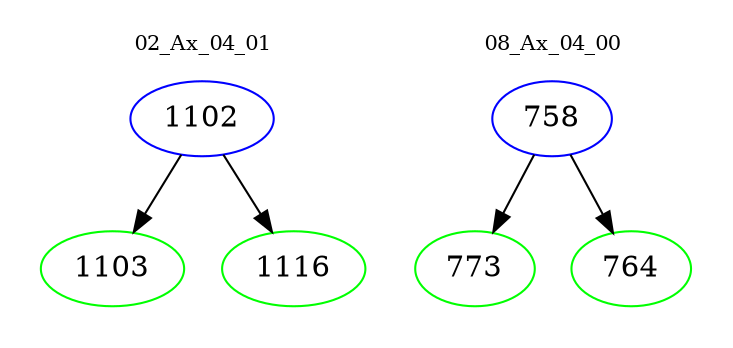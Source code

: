digraph{
subgraph cluster_0 {
color = white
label = "02_Ax_04_01";
fontsize=10;
T0_1102 [label="1102", color="blue"]
T0_1102 -> T0_1103 [color="black"]
T0_1103 [label="1103", color="green"]
T0_1102 -> T0_1116 [color="black"]
T0_1116 [label="1116", color="green"]
}
subgraph cluster_1 {
color = white
label = "08_Ax_04_00";
fontsize=10;
T1_758 [label="758", color="blue"]
T1_758 -> T1_773 [color="black"]
T1_773 [label="773", color="green"]
T1_758 -> T1_764 [color="black"]
T1_764 [label="764", color="green"]
}
}
